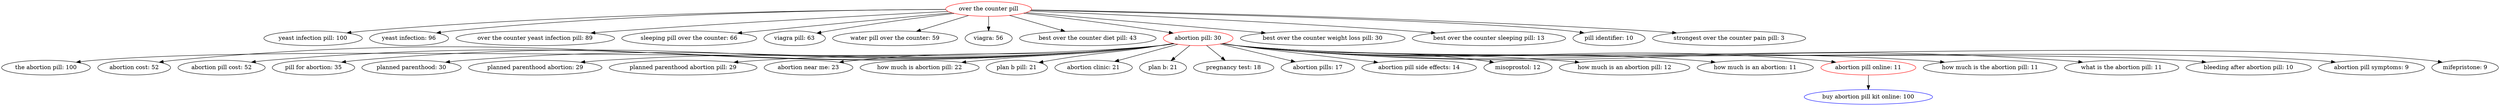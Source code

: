 digraph {
	{
		rank=same
		A [label="over the counter pill"]
		A [color=red]
	}
	{
		rank=same
		B [label="yeast infection pill: 100"]
		C [label="yeast infection: 96"]
		D [label="over the counter yeast infection pill: 89"]
		E [label="sleeping pill over the counter: 66"]
		F [label="viagra pill: 63"]
		G [label="water pill over the counter: 59"]
		H [label="viagra: 56"]
		I [label="best over the counter diet pill: 43"]
		J [label="abortion pill: 30"]
		J [color=red]
		K [label="best over the counter weight loss pill: 30"]
		L [label="best over the counter sleeping pill: 13"]
		M [label="pill identifier: 10"]
		N [label="strongest over the counter pain pill: 3"]
	}
	{
		rank=same
		O [label="the abortion pill: 100"]
		P [label="abortion cost: 52"]
		Q [label="abortion pill cost: 52"]
		R [label="pill for abortion: 35"]
		S [label="planned parenthood: 30"]
		T [label="planned parenthood abortion: 29"]
		U [label="planned parenthood abortion pill: 29"]
		V [label="abortion near me: 23"]
		W [label="how much is abortion pill: 22"]
		X [label="plan b pill: 21"]
		Y [label="abortion clinic: 21"]
		Z [label="plan b: 21"]
		a [label="pregnancy test: 18"]
		b [label="abortion pills: 17"]
		c [label="abortion pill side effects: 14"]
		d [label="misoprostol: 12"]
		e [label="how much is an abortion pill: 12"]
		f [label="how much is an abortion: 11"]
		g [label="abortion pill online: 11"]
		g [color=red]
		h [label="how much is the abortion pill: 11"]
		i [label="what is the abortion pill: 11"]
		j [label="bleeding after abortion pill: 10"]
		k [label="abortion pill symptoms: 9"]
		l [label="mifepristone: 9"]
	}
	{
		rank=same
		m [label="buy abortion pill kit online: 100"]
		m [color=blue]
	}
	A -> B
	A -> C
	A -> D
	A -> E
	A -> F
	A -> G
	A -> H
	A -> I
	A -> J
	A -> K
	A -> L
	A -> M
	A -> N
	J -> O
	J -> P
	J -> Q
	J -> R
	J -> S
	J -> T
	J -> U
	J -> V
	J -> W
	J -> X
	J -> Y
	J -> Z
	J -> a
	J -> b
	J -> c
	J -> d
	J -> e
	J -> f
	J -> g
	J -> h
	J -> i
	J -> j
	J -> k
	J -> l
	g -> m
}
